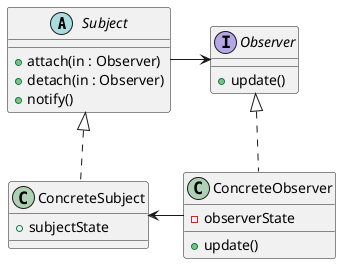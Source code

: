 @startuml
abstract class Subject {
  +attach(in : Observer)
  +detach(in : Observer)
  +notify()
}

class ConcreteSubject {
  +subjectState
}

interface Observer {
  +update()
}

class ConcreteObserver {
  -observerState
  +update()
}

Subject <|.. ConcreteSubject
Observer <|.. ConcreteObserver
Subject -> Observer
ConcreteSubject <- ConcreteObserver
@enduml